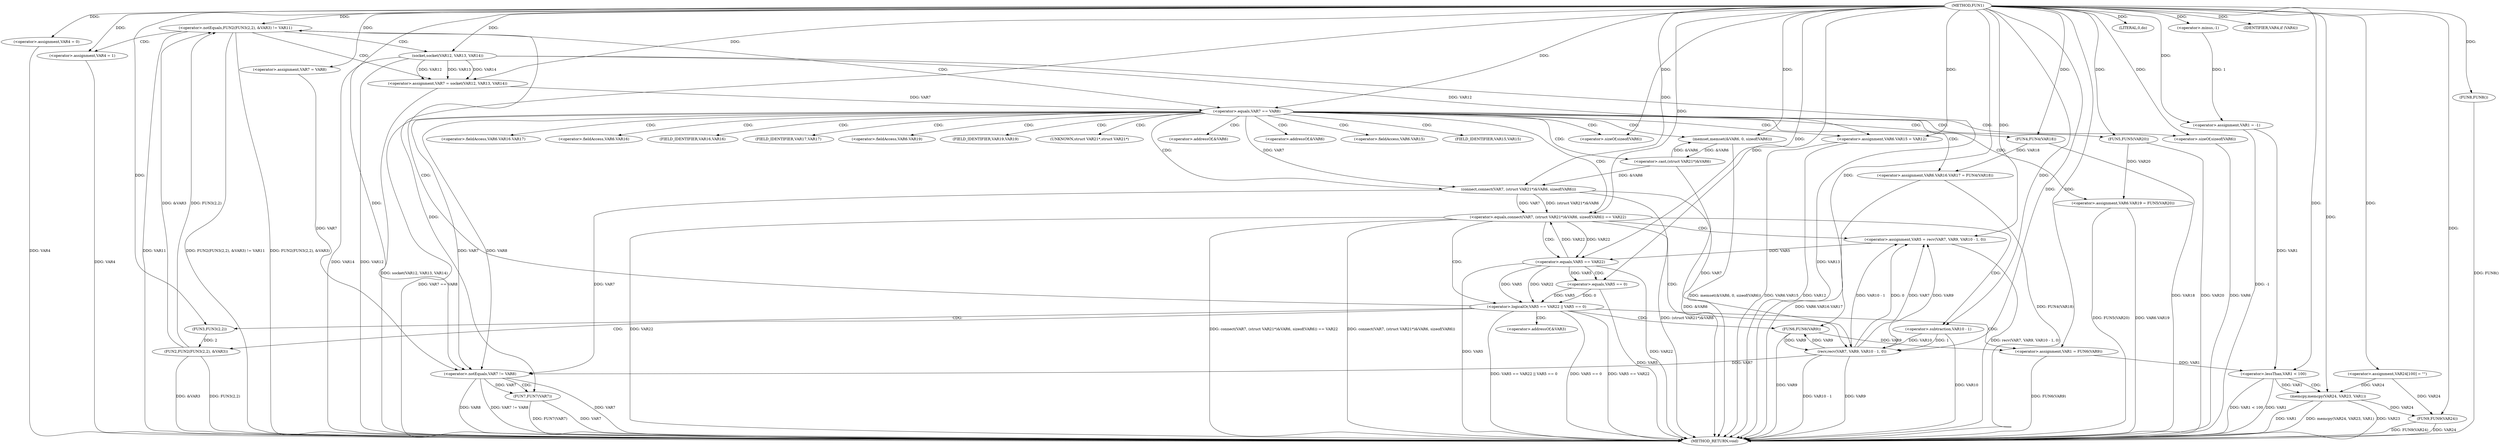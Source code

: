 digraph FUN1 {  
"1000100" [label = "(METHOD,FUN1)" ]
"1000238" [label = "(METHOD_RETURN,void)" ]
"1000103" [label = "(<operator>.assignment,VAR1 = -1)" ]
"1000105" [label = "(<operator>.minus,-1)" ]
"1000110" [label = "(<operator>.assignment,VAR4 = 0)" ]
"1000116" [label = "(<operator>.assignment,VAR7 = VAR8)" ]
"1000123" [label = "(<operator>.notEquals,FUN2(FUN3(2,2), &VAR3) != VAR11)" ]
"1000124" [label = "(FUN2,FUN2(FUN3(2,2), &VAR3))" ]
"1000125" [label = "(FUN3,FUN3(2,2))" ]
"1000133" [label = "(<operator>.assignment,VAR4 = 1)" ]
"1000136" [label = "(<operator>.assignment,VAR7 = socket(VAR12, VAR13, VAR14))" ]
"1000138" [label = "(socket,socket(VAR12, VAR13, VAR14))" ]
"1000143" [label = "(<operator>.equals,VAR7 == VAR8)" ]
"1000148" [label = "(memset,memset(&VAR6, 0, sizeof(VAR6)))" ]
"1000152" [label = "(<operator>.sizeOf,sizeof(VAR6))" ]
"1000154" [label = "(<operator>.assignment,VAR6.VAR15 = VAR12)" ]
"1000159" [label = "(<operator>.assignment,VAR6.VAR16.VAR17 = FUN4(VAR18))" ]
"1000165" [label = "(FUN4,FUN4(VAR18))" ]
"1000167" [label = "(<operator>.assignment,VAR6.VAR19 = FUN5(VAR20))" ]
"1000171" [label = "(FUN5,FUN5(VAR20))" ]
"1000174" [label = "(<operator>.equals,connect(VAR7, (struct VAR21*)&VAR6, sizeof(VAR6)) == VAR22)" ]
"1000175" [label = "(connect,connect(VAR7, (struct VAR21*)&VAR6, sizeof(VAR6)))" ]
"1000177" [label = "(<operator>.cast,(struct VAR21*)&VAR6)" ]
"1000181" [label = "(<operator>.sizeOf,sizeof(VAR6))" ]
"1000186" [label = "(<operator>.assignment,VAR5 = recv(VAR7, VAR9, VAR10 - 1, 0))" ]
"1000188" [label = "(recv,recv(VAR7, VAR9, VAR10 - 1, 0))" ]
"1000191" [label = "(<operator>.subtraction,VAR10 - 1)" ]
"1000196" [label = "(<operator>.logicalOr,VAR5 == VAR22 || VAR5 == 0)" ]
"1000197" [label = "(<operator>.equals,VAR5 == VAR22)" ]
"1000200" [label = "(<operator>.equals,VAR5 == 0)" ]
"1000205" [label = "(<operator>.assignment,VAR1 = FUN6(VAR9))" ]
"1000207" [label = "(FUN6,FUN6(VAR9))" ]
"1000209" [label = "(LITERAL,0,do)" ]
"1000211" [label = "(<operator>.notEquals,VAR7 != VAR8)" ]
"1000215" [label = "(FUN7,FUN7(VAR7))" ]
"1000218" [label = "(IDENTIFIER,VAR4,if (VAR4))" ]
"1000220" [label = "(FUN8,FUN8())" ]
"1000224" [label = "(<operator>.assignment,VAR24[100] = \"\")" ]
"1000228" [label = "(<operator>.lessThan,VAR1 < 100)" ]
"1000232" [label = "(memcpy,memcpy(VAR24, VAR23, VAR1))" ]
"1000236" [label = "(FUN9,FUN9(VAR24))" ]
"1000128" [label = "(<operator>.addressOf,&VAR3)" ]
"1000149" [label = "(<operator>.addressOf,&VAR6)" ]
"1000155" [label = "(<operator>.fieldAccess,VAR6.VAR15)" ]
"1000157" [label = "(FIELD_IDENTIFIER,VAR15,VAR15)" ]
"1000160" [label = "(<operator>.fieldAccess,VAR6.VAR16.VAR17)" ]
"1000161" [label = "(<operator>.fieldAccess,VAR6.VAR16)" ]
"1000163" [label = "(FIELD_IDENTIFIER,VAR16,VAR16)" ]
"1000164" [label = "(FIELD_IDENTIFIER,VAR17,VAR17)" ]
"1000168" [label = "(<operator>.fieldAccess,VAR6.VAR19)" ]
"1000170" [label = "(FIELD_IDENTIFIER,VAR19,VAR19)" ]
"1000178" [label = "(UNKNOWN,struct VAR21*,struct VAR21*)" ]
"1000179" [label = "(<operator>.addressOf,&VAR6)" ]
  "1000171" -> "1000238"  [ label = "DDG: VAR20"] 
  "1000236" -> "1000238"  [ label = "DDG: VAR24"] 
  "1000236" -> "1000238"  [ label = "DDG: FUN9(VAR24)"] 
  "1000177" -> "1000238"  [ label = "DDG: &VAR6"] 
  "1000103" -> "1000238"  [ label = "DDG: -1"] 
  "1000188" -> "1000238"  [ label = "DDG: VAR10 - 1"] 
  "1000205" -> "1000238"  [ label = "DDG: FUN6(VAR9)"] 
  "1000196" -> "1000238"  [ label = "DDG: VAR5 == VAR22 || VAR5 == 0"] 
  "1000181" -> "1000238"  [ label = "DDG: VAR6"] 
  "1000186" -> "1000238"  [ label = "DDG: recv(VAR7, VAR9, VAR10 - 1, 0)"] 
  "1000167" -> "1000238"  [ label = "DDG: VAR6.VAR19"] 
  "1000123" -> "1000238"  [ label = "DDG: VAR11"] 
  "1000124" -> "1000238"  [ label = "DDG: FUN3(2,2)"] 
  "1000200" -> "1000238"  [ label = "DDG: VAR5"] 
  "1000232" -> "1000238"  [ label = "DDG: VAR1"] 
  "1000188" -> "1000238"  [ label = "DDG: VAR9"] 
  "1000196" -> "1000238"  [ label = "DDG: VAR5 == 0"] 
  "1000215" -> "1000238"  [ label = "DDG: VAR7"] 
  "1000159" -> "1000238"  [ label = "DDG: VAR6.VAR16.VAR17"] 
  "1000228" -> "1000238"  [ label = "DDG: VAR1 < 100"] 
  "1000123" -> "1000238"  [ label = "DDG: FUN2(FUN3(2,2), &VAR3) != VAR11"] 
  "1000138" -> "1000238"  [ label = "DDG: VAR14"] 
  "1000138" -> "1000238"  [ label = "DDG: VAR12"] 
  "1000165" -> "1000238"  [ label = "DDG: VAR18"] 
  "1000138" -> "1000238"  [ label = "DDG: VAR13"] 
  "1000228" -> "1000238"  [ label = "DDG: VAR1"] 
  "1000154" -> "1000238"  [ label = "DDG: VAR6.VAR15"] 
  "1000133" -> "1000238"  [ label = "DDG: VAR4"] 
  "1000154" -> "1000238"  [ label = "DDG: VAR12"] 
  "1000207" -> "1000238"  [ label = "DDG: VAR9"] 
  "1000148" -> "1000238"  [ label = "DDG: memset(&VAR6, 0, sizeof(VAR6))"] 
  "1000211" -> "1000238"  [ label = "DDG: VAR7"] 
  "1000196" -> "1000238"  [ label = "DDG: VAR5 == VAR22"] 
  "1000197" -> "1000238"  [ label = "DDG: VAR22"] 
  "1000232" -> "1000238"  [ label = "DDG: memcpy(VAR24, VAR23, VAR1)"] 
  "1000211" -> "1000238"  [ label = "DDG: VAR8"] 
  "1000211" -> "1000238"  [ label = "DDG: VAR7 != VAR8"] 
  "1000232" -> "1000238"  [ label = "DDG: VAR23"] 
  "1000143" -> "1000238"  [ label = "DDG: VAR7 == VAR8"] 
  "1000220" -> "1000238"  [ label = "DDG: FUN8()"] 
  "1000167" -> "1000238"  [ label = "DDG: FUN5(VAR20)"] 
  "1000215" -> "1000238"  [ label = "DDG: FUN7(VAR7)"] 
  "1000175" -> "1000238"  [ label = "DDG: (struct VAR21*)&VAR6"] 
  "1000124" -> "1000238"  [ label = "DDG: &VAR3"] 
  "1000136" -> "1000238"  [ label = "DDG: socket(VAR12, VAR13, VAR14)"] 
  "1000110" -> "1000238"  [ label = "DDG: VAR4"] 
  "1000174" -> "1000238"  [ label = "DDG: VAR22"] 
  "1000191" -> "1000238"  [ label = "DDG: VAR10"] 
  "1000174" -> "1000238"  [ label = "DDG: connect(VAR7, (struct VAR21*)&VAR6, sizeof(VAR6)) == VAR22"] 
  "1000174" -> "1000238"  [ label = "DDG: connect(VAR7, (struct VAR21*)&VAR6, sizeof(VAR6))"] 
  "1000123" -> "1000238"  [ label = "DDG: FUN2(FUN3(2,2), &VAR3)"] 
  "1000197" -> "1000238"  [ label = "DDG: VAR5"] 
  "1000159" -> "1000238"  [ label = "DDG: FUN4(VAR18)"] 
  "1000105" -> "1000103"  [ label = "DDG: 1"] 
  "1000100" -> "1000103"  [ label = "DDG: "] 
  "1000100" -> "1000105"  [ label = "DDG: "] 
  "1000100" -> "1000110"  [ label = "DDG: "] 
  "1000100" -> "1000116"  [ label = "DDG: "] 
  "1000124" -> "1000123"  [ label = "DDG: FUN3(2,2)"] 
  "1000124" -> "1000123"  [ label = "DDG: &VAR3"] 
  "1000125" -> "1000124"  [ label = "DDG: 2"] 
  "1000100" -> "1000125"  [ label = "DDG: "] 
  "1000100" -> "1000123"  [ label = "DDG: "] 
  "1000100" -> "1000133"  [ label = "DDG: "] 
  "1000138" -> "1000136"  [ label = "DDG: VAR12"] 
  "1000138" -> "1000136"  [ label = "DDG: VAR13"] 
  "1000138" -> "1000136"  [ label = "DDG: VAR14"] 
  "1000100" -> "1000136"  [ label = "DDG: "] 
  "1000100" -> "1000138"  [ label = "DDG: "] 
  "1000136" -> "1000143"  [ label = "DDG: VAR7"] 
  "1000100" -> "1000143"  [ label = "DDG: "] 
  "1000177" -> "1000148"  [ label = "DDG: &VAR6"] 
  "1000100" -> "1000148"  [ label = "DDG: "] 
  "1000100" -> "1000152"  [ label = "DDG: "] 
  "1000138" -> "1000154"  [ label = "DDG: VAR12"] 
  "1000100" -> "1000154"  [ label = "DDG: "] 
  "1000165" -> "1000159"  [ label = "DDG: VAR18"] 
  "1000100" -> "1000165"  [ label = "DDG: "] 
  "1000171" -> "1000167"  [ label = "DDG: VAR20"] 
  "1000100" -> "1000171"  [ label = "DDG: "] 
  "1000175" -> "1000174"  [ label = "DDG: VAR7"] 
  "1000175" -> "1000174"  [ label = "DDG: (struct VAR21*)&VAR6"] 
  "1000143" -> "1000175"  [ label = "DDG: VAR7"] 
  "1000100" -> "1000175"  [ label = "DDG: "] 
  "1000177" -> "1000175"  [ label = "DDG: &VAR6"] 
  "1000148" -> "1000177"  [ label = "DDG: &VAR6"] 
  "1000100" -> "1000181"  [ label = "DDG: "] 
  "1000197" -> "1000174"  [ label = "DDG: VAR22"] 
  "1000100" -> "1000174"  [ label = "DDG: "] 
  "1000188" -> "1000186"  [ label = "DDG: VAR7"] 
  "1000188" -> "1000186"  [ label = "DDG: VAR9"] 
  "1000188" -> "1000186"  [ label = "DDG: VAR10 - 1"] 
  "1000188" -> "1000186"  [ label = "DDG: 0"] 
  "1000100" -> "1000186"  [ label = "DDG: "] 
  "1000175" -> "1000188"  [ label = "DDG: VAR7"] 
  "1000100" -> "1000188"  [ label = "DDG: "] 
  "1000207" -> "1000188"  [ label = "DDG: VAR9"] 
  "1000191" -> "1000188"  [ label = "DDG: VAR10"] 
  "1000191" -> "1000188"  [ label = "DDG: 1"] 
  "1000100" -> "1000191"  [ label = "DDG: "] 
  "1000197" -> "1000196"  [ label = "DDG: VAR5"] 
  "1000197" -> "1000196"  [ label = "DDG: VAR22"] 
  "1000186" -> "1000197"  [ label = "DDG: VAR5"] 
  "1000100" -> "1000197"  [ label = "DDG: "] 
  "1000174" -> "1000197"  [ label = "DDG: VAR22"] 
  "1000200" -> "1000196"  [ label = "DDG: VAR5"] 
  "1000200" -> "1000196"  [ label = "DDG: 0"] 
  "1000197" -> "1000200"  [ label = "DDG: VAR5"] 
  "1000100" -> "1000200"  [ label = "DDG: "] 
  "1000207" -> "1000205"  [ label = "DDG: VAR9"] 
  "1000100" -> "1000205"  [ label = "DDG: "] 
  "1000188" -> "1000207"  [ label = "DDG: VAR9"] 
  "1000100" -> "1000207"  [ label = "DDG: "] 
  "1000100" -> "1000209"  [ label = "DDG: "] 
  "1000116" -> "1000211"  [ label = "DDG: VAR7"] 
  "1000188" -> "1000211"  [ label = "DDG: VAR7"] 
  "1000143" -> "1000211"  [ label = "DDG: VAR7"] 
  "1000175" -> "1000211"  [ label = "DDG: VAR7"] 
  "1000100" -> "1000211"  [ label = "DDG: "] 
  "1000143" -> "1000211"  [ label = "DDG: VAR8"] 
  "1000211" -> "1000215"  [ label = "DDG: VAR7"] 
  "1000100" -> "1000215"  [ label = "DDG: "] 
  "1000100" -> "1000218"  [ label = "DDG: "] 
  "1000100" -> "1000220"  [ label = "DDG: "] 
  "1000100" -> "1000224"  [ label = "DDG: "] 
  "1000103" -> "1000228"  [ label = "DDG: VAR1"] 
  "1000205" -> "1000228"  [ label = "DDG: VAR1"] 
  "1000100" -> "1000228"  [ label = "DDG: "] 
  "1000224" -> "1000232"  [ label = "DDG: VAR24"] 
  "1000100" -> "1000232"  [ label = "DDG: "] 
  "1000228" -> "1000232"  [ label = "DDG: VAR1"] 
  "1000224" -> "1000236"  [ label = "DDG: VAR24"] 
  "1000232" -> "1000236"  [ label = "DDG: VAR24"] 
  "1000100" -> "1000236"  [ label = "DDG: "] 
  "1000123" -> "1000133"  [ label = "CDG: "] 
  "1000123" -> "1000136"  [ label = "CDG: "] 
  "1000123" -> "1000143"  [ label = "CDG: "] 
  "1000123" -> "1000138"  [ label = "CDG: "] 
  "1000143" -> "1000164"  [ label = "CDG: "] 
  "1000143" -> "1000174"  [ label = "CDG: "] 
  "1000143" -> "1000161"  [ label = "CDG: "] 
  "1000143" -> "1000152"  [ label = "CDG: "] 
  "1000143" -> "1000148"  [ label = "CDG: "] 
  "1000143" -> "1000165"  [ label = "CDG: "] 
  "1000143" -> "1000157"  [ label = "CDG: "] 
  "1000143" -> "1000149"  [ label = "CDG: "] 
  "1000143" -> "1000163"  [ label = "CDG: "] 
  "1000143" -> "1000168"  [ label = "CDG: "] 
  "1000143" -> "1000178"  [ label = "CDG: "] 
  "1000143" -> "1000159"  [ label = "CDG: "] 
  "1000143" -> "1000167"  [ label = "CDG: "] 
  "1000143" -> "1000175"  [ label = "CDG: "] 
  "1000143" -> "1000155"  [ label = "CDG: "] 
  "1000143" -> "1000154"  [ label = "CDG: "] 
  "1000143" -> "1000160"  [ label = "CDG: "] 
  "1000143" -> "1000170"  [ label = "CDG: "] 
  "1000143" -> "1000171"  [ label = "CDG: "] 
  "1000143" -> "1000179"  [ label = "CDG: "] 
  "1000143" -> "1000177"  [ label = "CDG: "] 
  "1000143" -> "1000181"  [ label = "CDG: "] 
  "1000174" -> "1000191"  [ label = "CDG: "] 
  "1000174" -> "1000197"  [ label = "CDG: "] 
  "1000174" -> "1000186"  [ label = "CDG: "] 
  "1000174" -> "1000196"  [ label = "CDG: "] 
  "1000174" -> "1000188"  [ label = "CDG: "] 
  "1000196" -> "1000207"  [ label = "CDG: "] 
  "1000196" -> "1000205"  [ label = "CDG: "] 
  "1000196" -> "1000125"  [ label = "CDG: "] 
  "1000196" -> "1000128"  [ label = "CDG: "] 
  "1000196" -> "1000123"  [ label = "CDG: "] 
  "1000196" -> "1000124"  [ label = "CDG: "] 
  "1000197" -> "1000200"  [ label = "CDG: "] 
  "1000211" -> "1000215"  [ label = "CDG: "] 
  "1000228" -> "1000232"  [ label = "CDG: "] 
}
